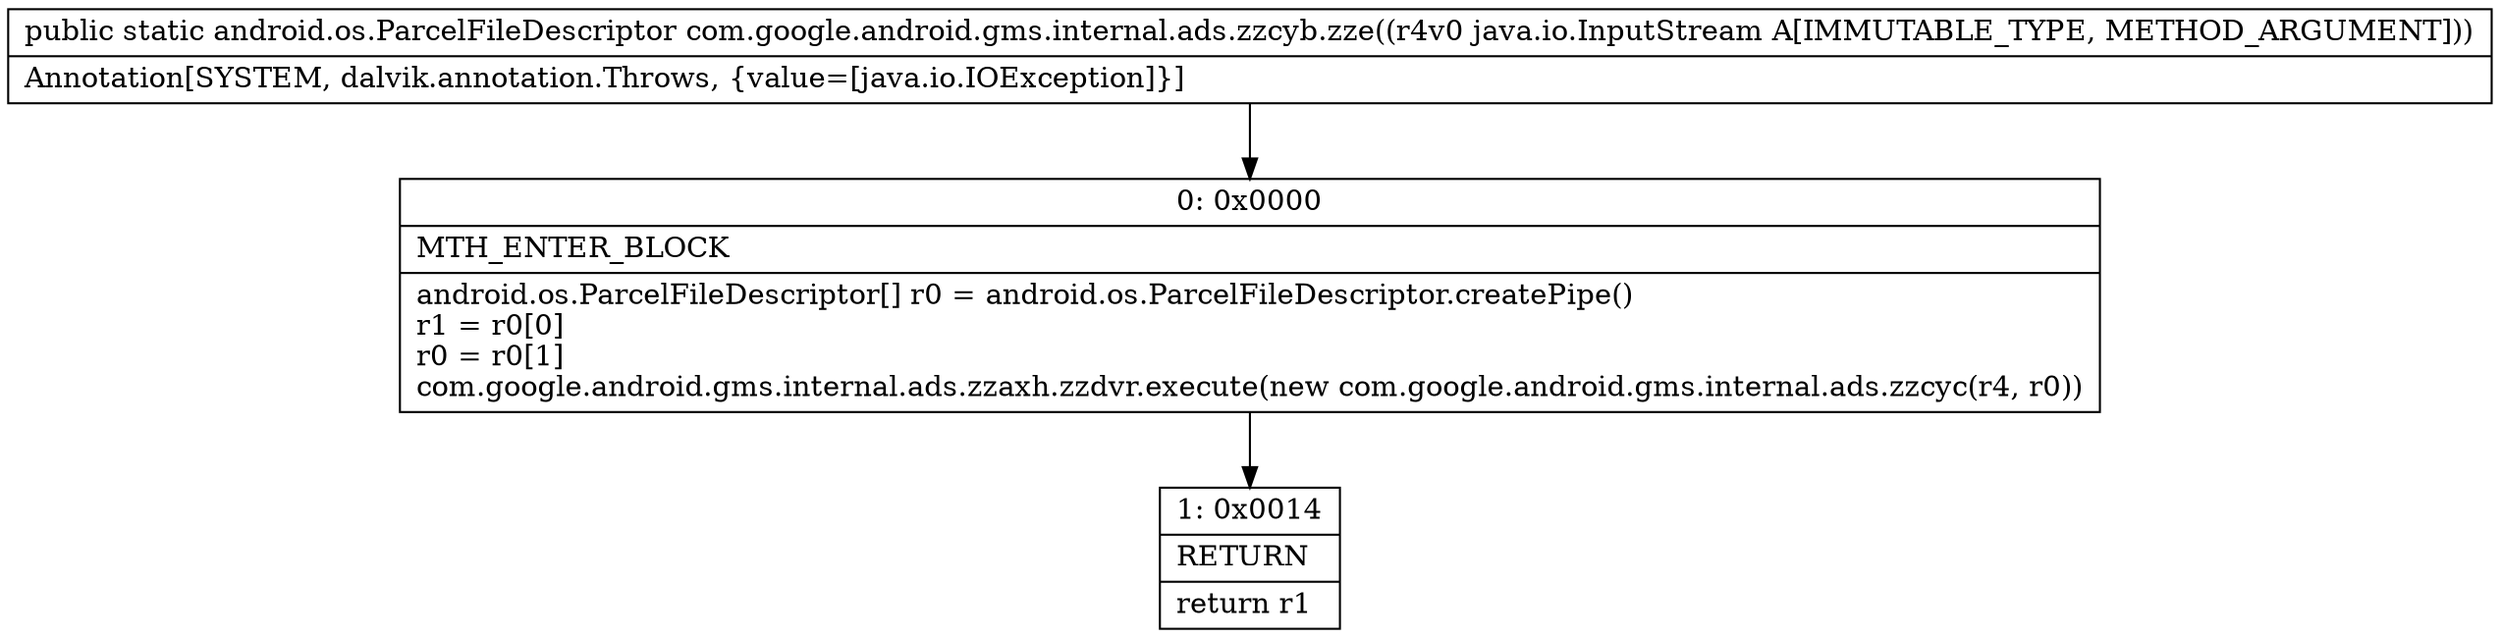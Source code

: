 digraph "CFG forcom.google.android.gms.internal.ads.zzcyb.zze(Ljava\/io\/InputStream;)Landroid\/os\/ParcelFileDescriptor;" {
Node_0 [shape=record,label="{0\:\ 0x0000|MTH_ENTER_BLOCK\l|android.os.ParcelFileDescriptor[] r0 = android.os.ParcelFileDescriptor.createPipe()\lr1 = r0[0]\lr0 = r0[1]\lcom.google.android.gms.internal.ads.zzaxh.zzdvr.execute(new com.google.android.gms.internal.ads.zzcyc(r4, r0))\l}"];
Node_1 [shape=record,label="{1\:\ 0x0014|RETURN\l|return r1\l}"];
MethodNode[shape=record,label="{public static android.os.ParcelFileDescriptor com.google.android.gms.internal.ads.zzcyb.zze((r4v0 java.io.InputStream A[IMMUTABLE_TYPE, METHOD_ARGUMENT]))  | Annotation[SYSTEM, dalvik.annotation.Throws, \{value=[java.io.IOException]\}]\l}"];
MethodNode -> Node_0;
Node_0 -> Node_1;
}

